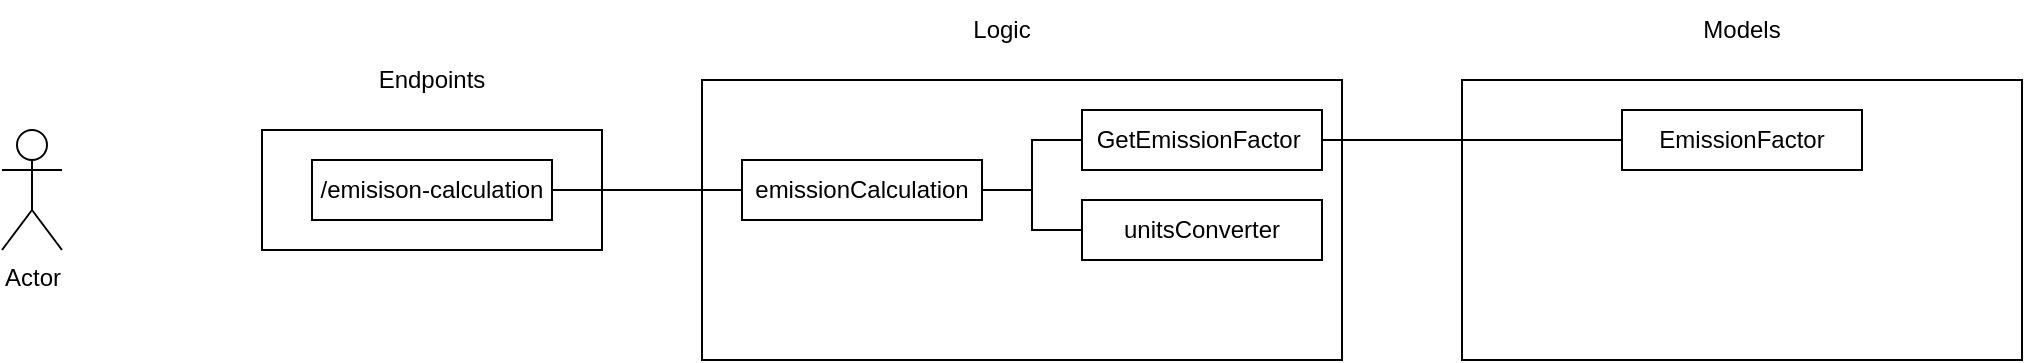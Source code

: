 <mxfile version="22.0.4" type="device">
  <diagram name="Page-1" id="B1VNFg72tT5GH3XmFz-d">
    <mxGraphModel dx="1400" dy="712" grid="1" gridSize="10" guides="1" tooltips="1" connect="1" arrows="1" fold="1" page="1" pageScale="1" pageWidth="827" pageHeight="1169" math="0" shadow="0">
      <root>
        <mxCell id="0" />
        <mxCell id="1" parent="0" />
        <mxCell id="PWm71WJWUv9yXcT3ezjy-2" value="Actor" style="shape=umlActor;verticalLabelPosition=bottom;verticalAlign=top;html=1;outlineConnect=0;" vertex="1" parent="1">
          <mxGeometry x="50" y="175" width="30" height="60" as="geometry" />
        </mxCell>
        <mxCell id="PWm71WJWUv9yXcT3ezjy-4" value="" style="rounded=0;whiteSpace=wrap;html=1;" vertex="1" parent="1">
          <mxGeometry x="400" y="150" width="320" height="140" as="geometry" />
        </mxCell>
        <mxCell id="PWm71WJWUv9yXcT3ezjy-5" value="" style="rounded=0;whiteSpace=wrap;html=1;" vertex="1" parent="1">
          <mxGeometry x="180" y="175" width="170" height="60" as="geometry" />
        </mxCell>
        <mxCell id="PWm71WJWUv9yXcT3ezjy-6" value="Endpoints" style="text;html=1;strokeColor=none;fillColor=none;align=center;verticalAlign=middle;whiteSpace=wrap;rounded=0;" vertex="1" parent="1">
          <mxGeometry x="235" y="135" width="60" height="30" as="geometry" />
        </mxCell>
        <mxCell id="PWm71WJWUv9yXcT3ezjy-18" style="edgeStyle=orthogonalEdgeStyle;rounded=0;orthogonalLoop=1;jettySize=auto;html=1;exitX=1;exitY=0.5;exitDx=0;exitDy=0;endArrow=none;endFill=0;" edge="1" parent="1" source="PWm71WJWUv9yXcT3ezjy-7" target="PWm71WJWUv9yXcT3ezjy-10">
          <mxGeometry relative="1" as="geometry" />
        </mxCell>
        <mxCell id="PWm71WJWUv9yXcT3ezjy-7" value="/emisison-calculation" style="text;html=1;strokeColor=default;fillColor=none;align=center;verticalAlign=middle;whiteSpace=wrap;rounded=0;" vertex="1" parent="1">
          <mxGeometry x="205" y="190" width="120" height="30" as="geometry" />
        </mxCell>
        <mxCell id="PWm71WJWUv9yXcT3ezjy-8" value="Logic" style="text;html=1;strokeColor=none;fillColor=none;align=center;verticalAlign=middle;whiteSpace=wrap;rounded=0;" vertex="1" parent="1">
          <mxGeometry x="520" y="110" width="60" height="30" as="geometry" />
        </mxCell>
        <mxCell id="PWm71WJWUv9yXcT3ezjy-9" value="GetEmissionFactor&amp;nbsp;" style="text;html=1;strokeColor=default;fillColor=none;align=center;verticalAlign=middle;whiteSpace=wrap;rounded=0;" vertex="1" parent="1">
          <mxGeometry x="590" y="165" width="120" height="30" as="geometry" />
        </mxCell>
        <mxCell id="PWm71WJWUv9yXcT3ezjy-16" style="edgeStyle=orthogonalEdgeStyle;rounded=0;orthogonalLoop=1;jettySize=auto;html=1;exitX=1;exitY=0.5;exitDx=0;exitDy=0;entryX=0;entryY=0.5;entryDx=0;entryDy=0;endArrow=none;endFill=0;" edge="1" parent="1" source="PWm71WJWUv9yXcT3ezjy-10" target="PWm71WJWUv9yXcT3ezjy-9">
          <mxGeometry relative="1" as="geometry" />
        </mxCell>
        <mxCell id="PWm71WJWUv9yXcT3ezjy-17" style="edgeStyle=orthogonalEdgeStyle;rounded=0;orthogonalLoop=1;jettySize=auto;html=1;exitX=1;exitY=0.5;exitDx=0;exitDy=0;entryX=0;entryY=0.5;entryDx=0;entryDy=0;endArrow=none;endFill=0;" edge="1" parent="1" source="PWm71WJWUv9yXcT3ezjy-10" target="PWm71WJWUv9yXcT3ezjy-11">
          <mxGeometry relative="1" as="geometry" />
        </mxCell>
        <mxCell id="PWm71WJWUv9yXcT3ezjy-10" value="emissionCalculation" style="text;html=1;strokeColor=default;fillColor=none;align=center;verticalAlign=middle;whiteSpace=wrap;rounded=0;" vertex="1" parent="1">
          <mxGeometry x="420" y="190" width="120" height="30" as="geometry" />
        </mxCell>
        <mxCell id="PWm71WJWUv9yXcT3ezjy-11" value="unitsConverter" style="text;html=1;strokeColor=default;fillColor=none;align=center;verticalAlign=middle;whiteSpace=wrap;rounded=0;" vertex="1" parent="1">
          <mxGeometry x="590" y="210" width="120" height="30" as="geometry" />
        </mxCell>
        <mxCell id="PWm71WJWUv9yXcT3ezjy-12" value="" style="rounded=0;whiteSpace=wrap;html=1;" vertex="1" parent="1">
          <mxGeometry x="780" y="150" width="280" height="140" as="geometry" />
        </mxCell>
        <mxCell id="PWm71WJWUv9yXcT3ezjy-13" value="Models" style="text;html=1;strokeColor=none;fillColor=none;align=center;verticalAlign=middle;whiteSpace=wrap;rounded=0;" vertex="1" parent="1">
          <mxGeometry x="890" y="110" width="60" height="30" as="geometry" />
        </mxCell>
        <mxCell id="PWm71WJWUv9yXcT3ezjy-15" style="edgeStyle=orthogonalEdgeStyle;rounded=0;orthogonalLoop=1;jettySize=auto;html=1;entryX=1;entryY=0.5;entryDx=0;entryDy=0;endArrow=none;endFill=0;" edge="1" parent="1" source="PWm71WJWUv9yXcT3ezjy-14" target="PWm71WJWUv9yXcT3ezjy-9">
          <mxGeometry relative="1" as="geometry">
            <Array as="points">
              <mxPoint x="820" y="180" />
              <mxPoint x="820" y="180" />
            </Array>
          </mxGeometry>
        </mxCell>
        <mxCell id="PWm71WJWUv9yXcT3ezjy-14" value="EmissionFactor" style="text;html=1;strokeColor=default;fillColor=none;align=center;verticalAlign=middle;whiteSpace=wrap;rounded=0;" vertex="1" parent="1">
          <mxGeometry x="860" y="165" width="120" height="30" as="geometry" />
        </mxCell>
      </root>
    </mxGraphModel>
  </diagram>
</mxfile>
